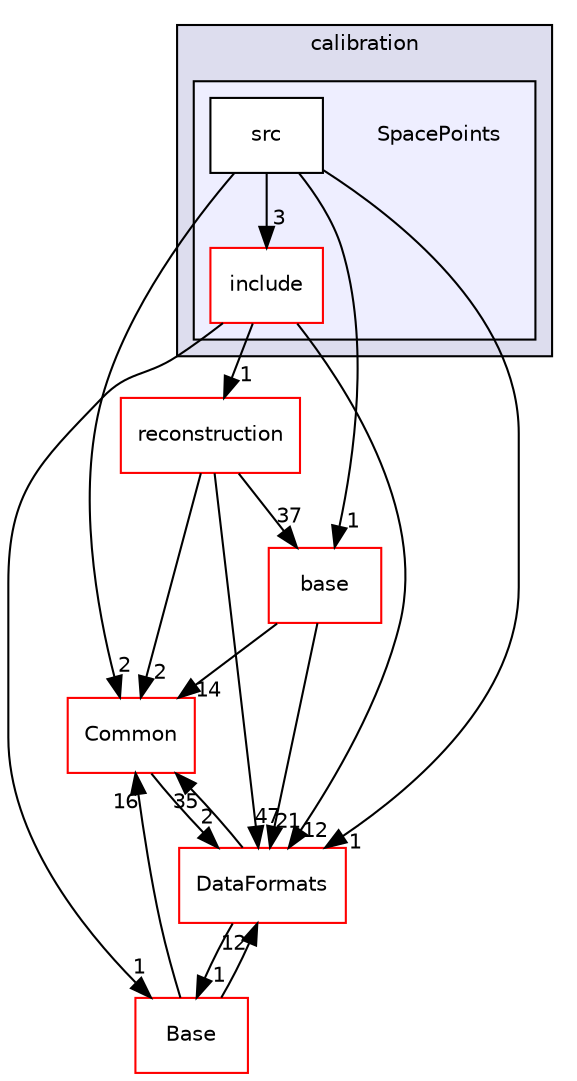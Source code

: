 digraph "/home/travis/build/AliceO2Group/AliceO2/Detectors/TPC/calibration/SpacePoints" {
  bgcolor=transparent;
  compound=true
  node [ fontsize="10", fontname="Helvetica"];
  edge [ labelfontsize="10", labelfontname="Helvetica"];
  subgraph clusterdir_4995562033b321477cfe3c34a14a5189 {
    graph [ bgcolor="#ddddee", pencolor="black", label="calibration" fontname="Helvetica", fontsize="10", URL="dir_4995562033b321477cfe3c34a14a5189.html"]
  subgraph clusterdir_7f0118076ec35c6eba4fbf3c8c648756 {
    graph [ bgcolor="#eeeeff", pencolor="black", label="" URL="dir_7f0118076ec35c6eba4fbf3c8c648756.html"];
    dir_7f0118076ec35c6eba4fbf3c8c648756 [shape=plaintext label="SpacePoints"];
    dir_2055e8b9f766f2ecf35205bcfa7b602c [shape=box label="include" color="red" fillcolor="white" style="filled" URL="dir_2055e8b9f766f2ecf35205bcfa7b602c.html"];
    dir_c2674d115144eca5f4f109769e5de0d0 [shape=box label="src" color="black" fillcolor="white" style="filled" URL="dir_c2674d115144eca5f4f109769e5de0d0.html"];
  }
  }
  dir_677b030cc750909e4cd27413873678d8 [shape=box label="base" color="red" URL="dir_677b030cc750909e4cd27413873678d8.html"];
  dir_4ab6b4cc6a7edbff49100e9123df213f [shape=box label="Common" color="red" URL="dir_4ab6b4cc6a7edbff49100e9123df213f.html"];
  dir_a5de047958dd458e809773c6ffaa8478 [shape=box label="reconstruction" color="red" URL="dir_a5de047958dd458e809773c6ffaa8478.html"];
  dir_37c90836491b695b472bf98d1be8336b [shape=box label="Base" color="red" URL="dir_37c90836491b695b472bf98d1be8336b.html"];
  dir_2171f7ec022c5423887b07c69b2f5b48 [shape=box label="DataFormats" color="red" URL="dir_2171f7ec022c5423887b07c69b2f5b48.html"];
  dir_2055e8b9f766f2ecf35205bcfa7b602c->dir_a5de047958dd458e809773c6ffaa8478 [headlabel="1", labeldistance=1.5 headhref="dir_000608_000370.html"];
  dir_2055e8b9f766f2ecf35205bcfa7b602c->dir_37c90836491b695b472bf98d1be8336b [headlabel="1", labeldistance=1.5 headhref="dir_000608_000274.html"];
  dir_2055e8b9f766f2ecf35205bcfa7b602c->dir_2171f7ec022c5423887b07c69b2f5b48 [headlabel="12", labeldistance=1.5 headhref="dir_000608_000076.html"];
  dir_677b030cc750909e4cd27413873678d8->dir_4ab6b4cc6a7edbff49100e9123df213f [headlabel="14", labeldistance=1.5 headhref="dir_000050_000027.html"];
  dir_677b030cc750909e4cd27413873678d8->dir_2171f7ec022c5423887b07c69b2f5b48 [headlabel="21", labeldistance=1.5 headhref="dir_000050_000076.html"];
  dir_4ab6b4cc6a7edbff49100e9123df213f->dir_2171f7ec022c5423887b07c69b2f5b48 [headlabel="2", labeldistance=1.5 headhref="dir_000027_000076.html"];
  dir_a5de047958dd458e809773c6ffaa8478->dir_677b030cc750909e4cd27413873678d8 [headlabel="37", labeldistance=1.5 headhref="dir_000370_000050.html"];
  dir_a5de047958dd458e809773c6ffaa8478->dir_4ab6b4cc6a7edbff49100e9123df213f [headlabel="2", labeldistance=1.5 headhref="dir_000370_000027.html"];
  dir_a5de047958dd458e809773c6ffaa8478->dir_2171f7ec022c5423887b07c69b2f5b48 [headlabel="47", labeldistance=1.5 headhref="dir_000370_000076.html"];
  dir_37c90836491b695b472bf98d1be8336b->dir_4ab6b4cc6a7edbff49100e9123df213f [headlabel="16", labeldistance=1.5 headhref="dir_000274_000027.html"];
  dir_37c90836491b695b472bf98d1be8336b->dir_2171f7ec022c5423887b07c69b2f5b48 [headlabel="12", labeldistance=1.5 headhref="dir_000274_000076.html"];
  dir_c2674d115144eca5f4f109769e5de0d0->dir_2055e8b9f766f2ecf35205bcfa7b602c [headlabel="3", labeldistance=1.5 headhref="dir_000610_000608.html"];
  dir_c2674d115144eca5f4f109769e5de0d0->dir_677b030cc750909e4cd27413873678d8 [headlabel="1", labeldistance=1.5 headhref="dir_000610_000050.html"];
  dir_c2674d115144eca5f4f109769e5de0d0->dir_4ab6b4cc6a7edbff49100e9123df213f [headlabel="2", labeldistance=1.5 headhref="dir_000610_000027.html"];
  dir_c2674d115144eca5f4f109769e5de0d0->dir_2171f7ec022c5423887b07c69b2f5b48 [headlabel="1", labeldistance=1.5 headhref="dir_000610_000076.html"];
  dir_2171f7ec022c5423887b07c69b2f5b48->dir_4ab6b4cc6a7edbff49100e9123df213f [headlabel="35", labeldistance=1.5 headhref="dir_000076_000027.html"];
  dir_2171f7ec022c5423887b07c69b2f5b48->dir_37c90836491b695b472bf98d1be8336b [headlabel="1", labeldistance=1.5 headhref="dir_000076_000274.html"];
}
